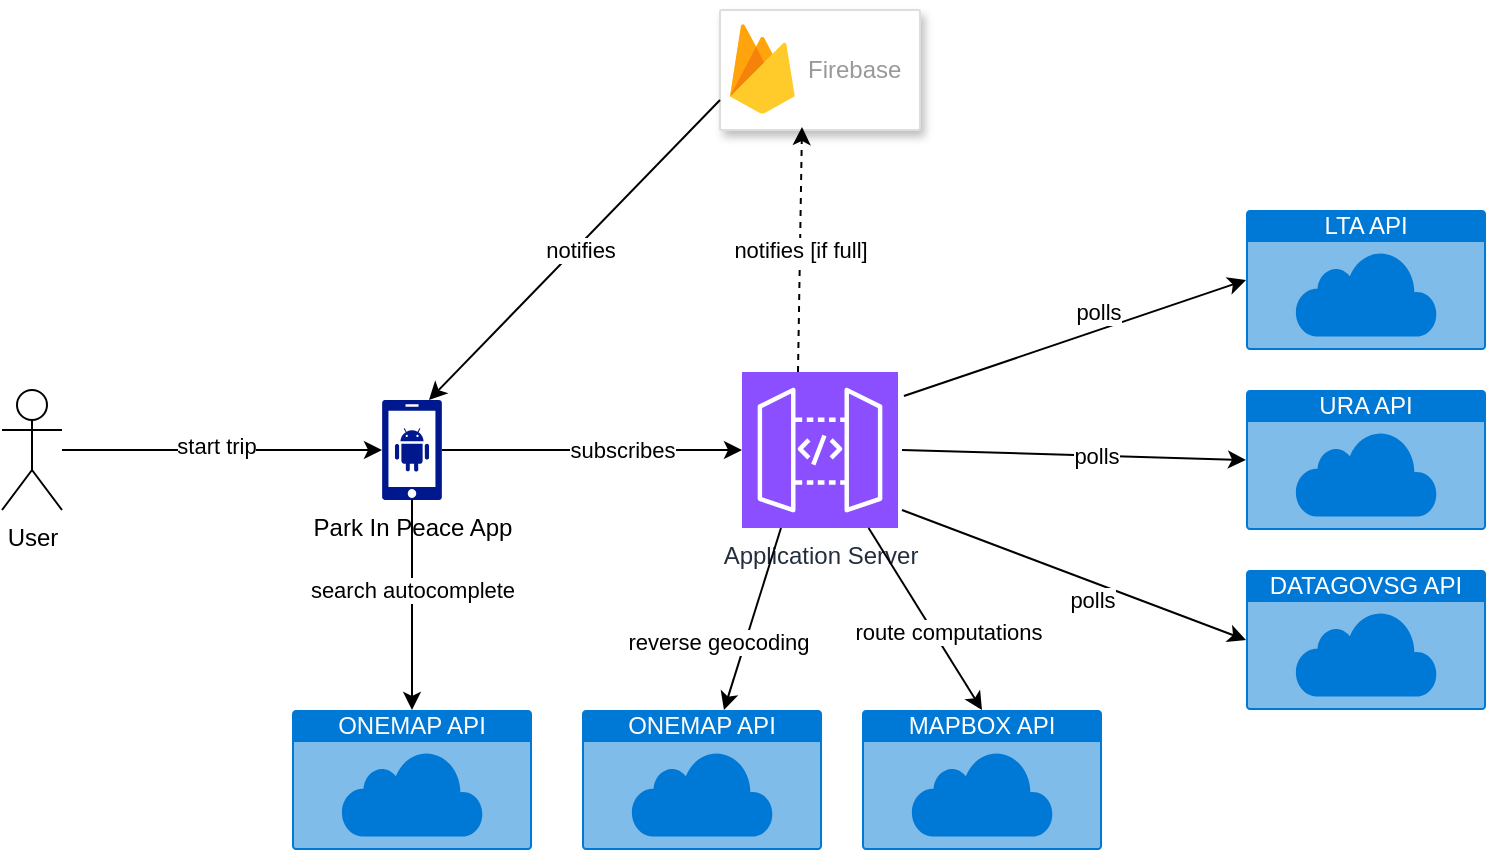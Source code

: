 <mxfile version="22.1.3" type="google">
  <diagram name="Page-1" id="a1ocnx6exUdsu85RU0AZ">
    <mxGraphModel grid="1" page="1" gridSize="10" guides="1" tooltips="1" connect="1" arrows="1" fold="1" pageScale="1" pageWidth="827" pageHeight="1169" math="0" shadow="0">
      <root>
        <mxCell id="0" />
        <mxCell id="1" parent="0" />
        <mxCell id="0_XSR3gXVcl1GsU1vEnl-1" value="Park In Peace App" style="sketch=0;aspect=fixed;pointerEvents=1;shadow=0;dashed=0;html=1;strokeColor=none;labelPosition=center;verticalLabelPosition=bottom;verticalAlign=top;align=center;fillColor=#00188D;shape=mxgraph.mscae.enterprise.android_phone" vertex="1" parent="1">
          <mxGeometry x="210" y="205" width="30" height="50" as="geometry" />
        </mxCell>
        <mxCell id="0_XSR3gXVcl1GsU1vEnl-2" value="User" style="shape=umlActor;verticalLabelPosition=bottom;verticalAlign=top;html=1;outlineConnect=0;" vertex="1" parent="1">
          <mxGeometry x="20" y="200" width="30" height="60" as="geometry" />
        </mxCell>
        <mxCell id="0_XSR3gXVcl1GsU1vEnl-3" value="Application Server" style="sketch=0;points=[[0,0,0],[0.25,0,0],[0.5,0,0],[0.75,0,0],[1,0,0],[0,1,0],[0.25,1,0],[0.5,1,0],[0.75,1,0],[1,1,0],[0,0.25,0],[0,0.5,0],[0,0.75,0],[1,0.25,0],[1,0.5,0],[1,0.75,0]];outlineConnect=0;fontColor=#232F3E;fillColor=#8C4FFF;strokeColor=#ffffff;dashed=0;verticalLabelPosition=bottom;verticalAlign=top;align=center;html=1;fontSize=12;fontStyle=0;aspect=fixed;shape=mxgraph.aws4.resourceIcon;resIcon=mxgraph.aws4.api_gateway;" vertex="1" parent="1">
          <mxGeometry x="390" y="191" width="78" height="78" as="geometry" />
        </mxCell>
        <mxCell id="0_XSR3gXVcl1GsU1vEnl-4" value="" style="strokeColor=#dddddd;shadow=1;strokeWidth=1;rounded=1;absoluteArcSize=1;arcSize=2;" vertex="1" parent="1">
          <mxGeometry x="379" y="10" width="100" height="60" as="geometry" />
        </mxCell>
        <mxCell id="0_XSR3gXVcl1GsU1vEnl-5" value="Firebase" style="sketch=0;dashed=0;connectable=0;html=1;fillColor=#5184F3;strokeColor=none;shape=mxgraph.gcp2.firebase;part=1;labelPosition=right;verticalLabelPosition=middle;align=left;verticalAlign=middle;spacingLeft=5;fontColor=#999999;fontSize=12;" vertex="1" parent="0_XSR3gXVcl1GsU1vEnl-4">
          <mxGeometry width="32.4" height="45" relative="1" as="geometry">
            <mxPoint x="5" y="7" as="offset" />
          </mxGeometry>
        </mxCell>
        <mxCell id="0_XSR3gXVcl1GsU1vEnl-7" value="URA API" style="html=1;whiteSpace=wrap;strokeColor=none;fillColor=#0079D6;labelPosition=center;verticalLabelPosition=middle;verticalAlign=top;align=center;fontSize=12;outlineConnect=0;spacingTop=-6;fontColor=#FFFFFF;sketch=0;shape=mxgraph.sitemap.cloud;" vertex="1" parent="1">
          <mxGeometry x="642" y="200" width="120" height="70" as="geometry" />
        </mxCell>
        <mxCell id="0_XSR3gXVcl1GsU1vEnl-9" value="" style="endArrow=classic;html=1;rounded=0;entryX=0;entryY=0.5;entryDx=0;entryDy=0;entryPerimeter=0;" edge="1" parent="1" source="0_XSR3gXVcl1GsU1vEnl-2" target="0_XSR3gXVcl1GsU1vEnl-1">
          <mxGeometry width="50" height="50" relative="1" as="geometry">
            <mxPoint x="380" y="310" as="sourcePoint" />
            <mxPoint x="430" y="260" as="targetPoint" />
          </mxGeometry>
        </mxCell>
        <mxCell id="0_XSR3gXVcl1GsU1vEnl-10" value="start trip" style="edgeLabel;html=1;align=center;verticalAlign=middle;resizable=0;points=[];" vertex="1" connectable="0" parent="0_XSR3gXVcl1GsU1vEnl-9">
          <mxGeometry x="-0.037" y="2" relative="1" as="geometry">
            <mxPoint as="offset" />
          </mxGeometry>
        </mxCell>
        <mxCell id="0_XSR3gXVcl1GsU1vEnl-11" value="" style="endArrow=classic;html=1;rounded=0;exitX=1;exitY=0.5;exitDx=0;exitDy=0;exitPerimeter=0;entryX=0;entryY=0.5;entryDx=0;entryDy=0;entryPerimeter=0;" edge="1" parent="1" source="0_XSR3gXVcl1GsU1vEnl-1" target="0_XSR3gXVcl1GsU1vEnl-3">
          <mxGeometry width="50" height="50" relative="1" as="geometry">
            <mxPoint x="380" y="310" as="sourcePoint" />
            <mxPoint x="430" y="260" as="targetPoint" />
          </mxGeometry>
        </mxCell>
        <mxCell id="0_XSR3gXVcl1GsU1vEnl-12" value="subscribes" style="edgeLabel;html=1;align=center;verticalAlign=middle;resizable=0;points=[];" vertex="1" connectable="0" parent="0_XSR3gXVcl1GsU1vEnl-11">
          <mxGeometry x="0.4" relative="1" as="geometry">
            <mxPoint x="-15" as="offset" />
          </mxGeometry>
        </mxCell>
        <mxCell id="0_XSR3gXVcl1GsU1vEnl-13" value="" style="endArrow=classic;html=1;rounded=0;entryX=0;entryY=0.5;entryDx=0;entryDy=0;entryPerimeter=0;" edge="1" parent="1" target="0_XSR3gXVcl1GsU1vEnl-7">
          <mxGeometry width="50" height="50" relative="1" as="geometry">
            <mxPoint x="470" y="230" as="sourcePoint" />
            <mxPoint x="580" y="191" as="targetPoint" />
          </mxGeometry>
        </mxCell>
        <mxCell id="0_XSR3gXVcl1GsU1vEnl-14" value="polls" style="edgeLabel;html=1;align=center;verticalAlign=middle;resizable=0;points=[];" vertex="1" connectable="0" parent="0_XSR3gXVcl1GsU1vEnl-13">
          <mxGeometry x="0.422" y="-3" relative="1" as="geometry">
            <mxPoint x="-26" y="-4" as="offset" />
          </mxGeometry>
        </mxCell>
        <mxCell id="0_XSR3gXVcl1GsU1vEnl-17" value="" style="endArrow=classic;html=1;rounded=0;entryX=0.41;entryY=0.975;entryDx=0;entryDy=0;entryPerimeter=0;dashed=1;" edge="1" parent="1" target="0_XSR3gXVcl1GsU1vEnl-4">
          <mxGeometry width="50" height="50" relative="1" as="geometry">
            <mxPoint x="418" y="191" as="sourcePoint" />
            <mxPoint x="468" y="141" as="targetPoint" />
          </mxGeometry>
        </mxCell>
        <mxCell id="0_XSR3gXVcl1GsU1vEnl-18" value="notifies [if full]" style="edgeLabel;html=1;align=center;verticalAlign=middle;resizable=0;points=[];" vertex="1" connectable="0" parent="0_XSR3gXVcl1GsU1vEnl-17">
          <mxGeometry x="-0.008" relative="1" as="geometry">
            <mxPoint as="offset" />
          </mxGeometry>
        </mxCell>
        <mxCell id="0_XSR3gXVcl1GsU1vEnl-19" value="" style="endArrow=classic;html=1;rounded=0;exitX=0;exitY=0.75;exitDx=0;exitDy=0;entryX=0.783;entryY=0;entryDx=0;entryDy=0;entryPerimeter=0;" edge="1" parent="1" source="0_XSR3gXVcl1GsU1vEnl-4" target="0_XSR3gXVcl1GsU1vEnl-1">
          <mxGeometry width="50" height="50" relative="1" as="geometry">
            <mxPoint x="380" y="310" as="sourcePoint" />
            <mxPoint x="430" y="260" as="targetPoint" />
          </mxGeometry>
        </mxCell>
        <mxCell id="0_XSR3gXVcl1GsU1vEnl-20" value="notifies" style="edgeLabel;html=1;align=center;verticalAlign=middle;resizable=0;points=[];" vertex="1" connectable="0" parent="0_XSR3gXVcl1GsU1vEnl-19">
          <mxGeometry x="-0.018" y="2" relative="1" as="geometry">
            <mxPoint as="offset" />
          </mxGeometry>
        </mxCell>
        <mxCell id="fTeF7x29ybnqTCIJc4Ug-1" value="LTA API" style="html=1;whiteSpace=wrap;strokeColor=none;fillColor=#0079D6;labelPosition=center;verticalLabelPosition=middle;verticalAlign=top;align=center;fontSize=12;outlineConnect=0;spacingTop=-6;fontColor=#FFFFFF;sketch=0;shape=mxgraph.sitemap.cloud;" vertex="1" parent="1">
          <mxGeometry x="642" y="110" width="120" height="70" as="geometry" />
        </mxCell>
        <mxCell id="fTeF7x29ybnqTCIJc4Ug-2" value="MAPBOX API" style="html=1;whiteSpace=wrap;strokeColor=none;fillColor=#0079D6;labelPosition=center;verticalLabelPosition=middle;verticalAlign=top;align=center;fontSize=12;outlineConnect=0;spacingTop=-6;fontColor=#FFFFFF;sketch=0;shape=mxgraph.sitemap.cloud;" vertex="1" parent="1">
          <mxGeometry x="450" y="360" width="120" height="70" as="geometry" />
        </mxCell>
        <mxCell id="fTeF7x29ybnqTCIJc4Ug-3" value="DATAGOVSG API" style="html=1;whiteSpace=wrap;strokeColor=none;fillColor=#0079D6;labelPosition=center;verticalLabelPosition=middle;verticalAlign=top;align=center;fontSize=12;outlineConnect=0;spacingTop=-6;fontColor=#FFFFFF;sketch=0;shape=mxgraph.sitemap.cloud;" vertex="1" parent="1">
          <mxGeometry x="642" y="290" width="120" height="70" as="geometry" />
        </mxCell>
        <mxCell id="fTeF7x29ybnqTCIJc4Ug-4" value="ONEMAP API" style="html=1;whiteSpace=wrap;strokeColor=none;fillColor=#0079D6;labelPosition=center;verticalLabelPosition=middle;verticalAlign=top;align=center;fontSize=12;outlineConnect=0;spacingTop=-6;fontColor=#FFFFFF;sketch=0;shape=mxgraph.sitemap.cloud;" vertex="1" parent="1">
          <mxGeometry x="165" y="360" width="120" height="70" as="geometry" />
        </mxCell>
        <mxCell id="fTeF7x29ybnqTCIJc4Ug-5" value="ONEMAP API" style="html=1;whiteSpace=wrap;strokeColor=none;fillColor=#0079D6;labelPosition=center;verticalLabelPosition=middle;verticalAlign=top;align=center;fontSize=12;outlineConnect=0;spacingTop=-6;fontColor=#FFFFFF;sketch=0;shape=mxgraph.sitemap.cloud;" vertex="1" parent="1">
          <mxGeometry x="310" y="360" width="120" height="70" as="geometry" />
        </mxCell>
        <mxCell id="fTeF7x29ybnqTCIJc4Ug-6" value="" style="endArrow=classic;html=1;rounded=0;exitX=1.038;exitY=0.154;exitDx=0;exitDy=0;exitPerimeter=0;entryX=0;entryY=0.5;entryDx=0;entryDy=0;entryPerimeter=0;" edge="1" parent="1" source="0_XSR3gXVcl1GsU1vEnl-3" target="fTeF7x29ybnqTCIJc4Ug-1">
          <mxGeometry width="50" height="50" relative="1" as="geometry">
            <mxPoint x="460" y="192" as="sourcePoint" />
            <mxPoint x="637" y="191" as="targetPoint" />
          </mxGeometry>
        </mxCell>
        <mxCell id="fTeF7x29ybnqTCIJc4Ug-7" value="polls" style="edgeLabel;html=1;align=center;verticalAlign=middle;resizable=0;points=[];" connectable="0" vertex="1" parent="fTeF7x29ybnqTCIJc4Ug-6">
          <mxGeometry x="0.422" y="-3" relative="1" as="geometry">
            <mxPoint x="-26" y="-4" as="offset" />
          </mxGeometry>
        </mxCell>
        <mxCell id="fTeF7x29ybnqTCIJc4Ug-8" value="" style="endArrow=classic;html=1;rounded=0;entryX=0;entryY=0.5;entryDx=0;entryDy=0;entryPerimeter=0;" edge="1" parent="1" target="fTeF7x29ybnqTCIJc4Ug-3">
          <mxGeometry width="50" height="50" relative="1" as="geometry">
            <mxPoint x="470" y="260" as="sourcePoint" />
            <mxPoint x="665" y="230" as="targetPoint" />
          </mxGeometry>
        </mxCell>
        <mxCell id="fTeF7x29ybnqTCIJc4Ug-9" value="polls" style="edgeLabel;html=1;align=center;verticalAlign=middle;resizable=0;points=[];" connectable="0" vertex="1" parent="fTeF7x29ybnqTCIJc4Ug-8">
          <mxGeometry x="0.422" y="-3" relative="1" as="geometry">
            <mxPoint x="-26" y="-4" as="offset" />
          </mxGeometry>
        </mxCell>
        <mxCell id="fTeF7x29ybnqTCIJc4Ug-16" value="" style="endArrow=classic;html=1;rounded=0;entryX=0.5;entryY=0;entryDx=0;entryDy=0;entryPerimeter=0;" edge="1" parent="1" source="0_XSR3gXVcl1GsU1vEnl-3" target="fTeF7x29ybnqTCIJc4Ug-2">
          <mxGeometry width="50" height="50" relative="1" as="geometry">
            <mxPoint x="672" y="255" as="sourcePoint" />
            <mxPoint x="500" y="255" as="targetPoint" />
          </mxGeometry>
        </mxCell>
        <mxCell id="fTeF7x29ybnqTCIJc4Ug-17" value="route computations" style="edgeLabel;html=1;align=center;verticalAlign=middle;resizable=0;points=[];" connectable="0" vertex="1" parent="fTeF7x29ybnqTCIJc4Ug-16">
          <mxGeometry x="-0.241" relative="1" as="geometry">
            <mxPoint x="18" y="17" as="offset" />
          </mxGeometry>
        </mxCell>
        <mxCell id="fTeF7x29ybnqTCIJc4Ug-18" value="" style="endArrow=classic;html=1;rounded=0;exitX=0.25;exitY=1;exitDx=0;exitDy=0;exitPerimeter=0;" edge="1" parent="1" source="0_XSR3gXVcl1GsU1vEnl-3" target="fTeF7x29ybnqTCIJc4Ug-5">
          <mxGeometry width="50" height="50" relative="1" as="geometry">
            <mxPoint x="682" y="265" as="sourcePoint" />
            <mxPoint x="510" y="265" as="targetPoint" />
          </mxGeometry>
        </mxCell>
        <mxCell id="fTeF7x29ybnqTCIJc4Ug-19" value="reverse geocoding" style="edgeLabel;html=1;align=center;verticalAlign=middle;resizable=0;points=[];" connectable="0" vertex="1" parent="fTeF7x29ybnqTCIJc4Ug-18">
          <mxGeometry x="-0.241" relative="1" as="geometry">
            <mxPoint x="-21" y="22" as="offset" />
          </mxGeometry>
        </mxCell>
        <mxCell id="fTeF7x29ybnqTCIJc4Ug-21" value="" style="endArrow=classic;html=1;rounded=0;exitX=0.5;exitY=1;exitDx=0;exitDy=0;exitPerimeter=0;entryX=0.5;entryY=0;entryDx=0;entryDy=0;entryPerimeter=0;" edge="1" parent="1" source="0_XSR3gXVcl1GsU1vEnl-1" target="fTeF7x29ybnqTCIJc4Ug-4">
          <mxGeometry width="50" height="50" relative="1" as="geometry">
            <mxPoint x="692" y="275" as="sourcePoint" />
            <mxPoint x="520" y="275" as="targetPoint" />
          </mxGeometry>
        </mxCell>
        <mxCell id="fTeF7x29ybnqTCIJc4Ug-22" value="search autocomplete" style="edgeLabel;html=1;align=center;verticalAlign=middle;resizable=0;points=[];" connectable="0" vertex="1" parent="fTeF7x29ybnqTCIJc4Ug-21">
          <mxGeometry x="-0.241" relative="1" as="geometry">
            <mxPoint y="5" as="offset" />
          </mxGeometry>
        </mxCell>
      </root>
    </mxGraphModel>
  </diagram>
</mxfile>
